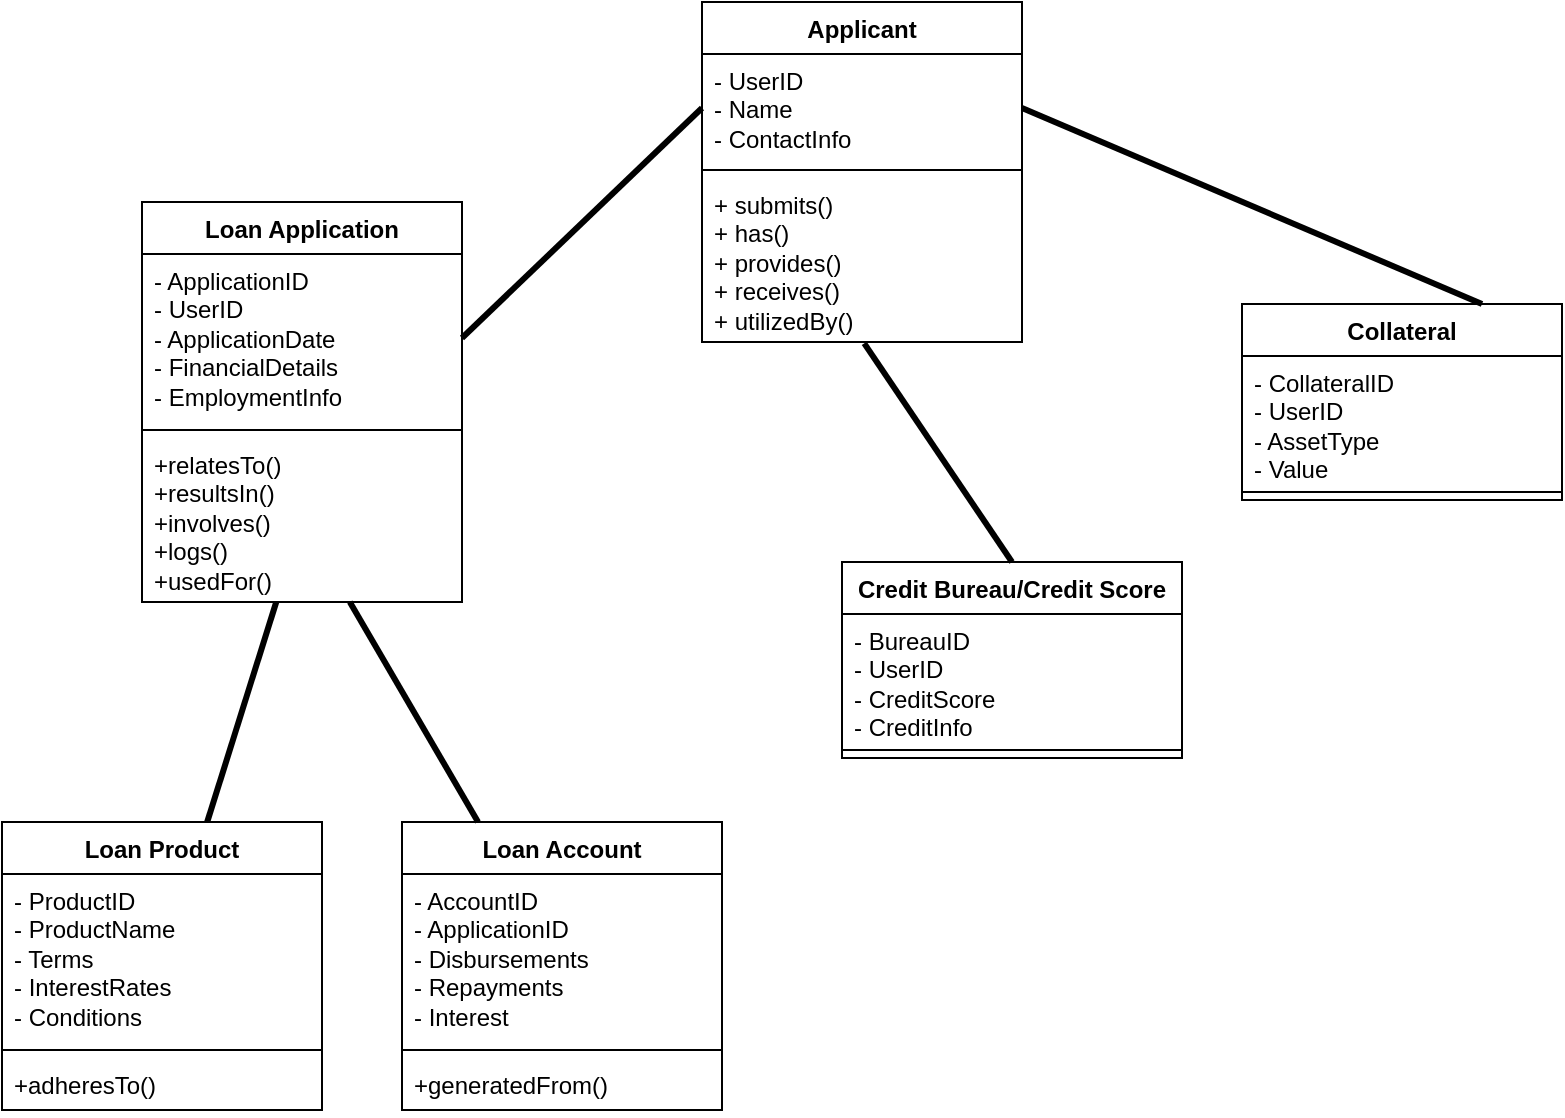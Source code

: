 <mxfile version="22.1.21" type="github">
  <diagram name="Page-1" id="Axn2CIzEHc4fK-vJH2pw">
    <mxGraphModel dx="1955" dy="586" grid="1" gridSize="10" guides="1" tooltips="1" connect="1" arrows="1" fold="1" page="1" pageScale="1" pageWidth="850" pageHeight="1100" math="0" shadow="0">
      <root>
        <mxCell id="0" />
        <mxCell id="1" parent="0" />
        <mxCell id="xN2n-bKby9P_NR_aKvXl-2" value="Loan Product" style="swimlane;fontStyle=1;align=center;verticalAlign=top;childLayout=stackLayout;horizontal=1;startSize=26;horizontalStack=0;resizeParent=1;resizeParentMax=0;resizeLast=0;collapsible=1;marginBottom=0;whiteSpace=wrap;html=1;" vertex="1" parent="1">
          <mxGeometry x="-20" y="430" width="160" height="144" as="geometry" />
        </mxCell>
        <mxCell id="xN2n-bKby9P_NR_aKvXl-3" value="- ProductID&lt;br&gt;- ProductName &lt;br&gt;- Terms&lt;br&gt;- InterestRates &lt;br&gt;- Conditions  " style="text;strokeColor=none;fillColor=none;align=left;verticalAlign=top;spacingLeft=4;spacingRight=4;overflow=hidden;rotatable=0;points=[[0,0.5],[1,0.5]];portConstraint=eastwest;whiteSpace=wrap;html=1;" vertex="1" parent="xN2n-bKby9P_NR_aKvXl-2">
          <mxGeometry y="26" width="160" height="84" as="geometry" />
        </mxCell>
        <mxCell id="xN2n-bKby9P_NR_aKvXl-4" value="" style="line;strokeWidth=1;fillColor=none;align=left;verticalAlign=middle;spacingTop=-1;spacingLeft=3;spacingRight=3;rotatable=0;labelPosition=right;points=[];portConstraint=eastwest;strokeColor=inherit;" vertex="1" parent="xN2n-bKby9P_NR_aKvXl-2">
          <mxGeometry y="110" width="160" height="8" as="geometry" />
        </mxCell>
        <mxCell id="xN2n-bKby9P_NR_aKvXl-5" value="+adheresTo() " style="text;strokeColor=none;fillColor=none;align=left;verticalAlign=top;spacingLeft=4;spacingRight=4;overflow=hidden;rotatable=0;points=[[0,0.5],[1,0.5]];portConstraint=eastwest;whiteSpace=wrap;html=1;" vertex="1" parent="xN2n-bKby9P_NR_aKvXl-2">
          <mxGeometry y="118" width="160" height="26" as="geometry" />
        </mxCell>
        <mxCell id="xN2n-bKby9P_NR_aKvXl-6" value="Collateral  " style="swimlane;fontStyle=1;align=center;verticalAlign=top;childLayout=stackLayout;horizontal=1;startSize=26;horizontalStack=0;resizeParent=1;resizeParentMax=0;resizeLast=0;collapsible=1;marginBottom=0;whiteSpace=wrap;html=1;" vertex="1" parent="1">
          <mxGeometry x="600" y="171" width="160" height="98" as="geometry" />
        </mxCell>
        <mxCell id="xN2n-bKby9P_NR_aKvXl-7" value=" - CollateralID&lt;br&gt;- UserID&lt;br&gt;- AssetType&lt;br&gt;- Value  " style="text;strokeColor=none;fillColor=none;align=left;verticalAlign=top;spacingLeft=4;spacingRight=4;overflow=hidden;rotatable=0;points=[[0,0.5],[1,0.5]];portConstraint=eastwest;whiteSpace=wrap;html=1;" vertex="1" parent="xN2n-bKby9P_NR_aKvXl-6">
          <mxGeometry y="26" width="160" height="64" as="geometry" />
        </mxCell>
        <mxCell id="xN2n-bKby9P_NR_aKvXl-8" value="" style="line;strokeWidth=1;fillColor=none;align=left;verticalAlign=middle;spacingTop=-1;spacingLeft=3;spacingRight=3;rotatable=0;labelPosition=right;points=[];portConstraint=eastwest;strokeColor=inherit;" vertex="1" parent="xN2n-bKby9P_NR_aKvXl-6">
          <mxGeometry y="90" width="160" height="8" as="geometry" />
        </mxCell>
        <mxCell id="xN2n-bKby9P_NR_aKvXl-10" value="Applicant" style="swimlane;fontStyle=1;align=center;verticalAlign=top;childLayout=stackLayout;horizontal=1;startSize=26;horizontalStack=0;resizeParent=1;resizeParentMax=0;resizeLast=0;collapsible=1;marginBottom=0;whiteSpace=wrap;html=1;" vertex="1" parent="1">
          <mxGeometry x="330" y="20" width="160" height="170" as="geometry" />
        </mxCell>
        <mxCell id="xN2n-bKby9P_NR_aKvXl-11" value="- UserID&lt;br&gt;- Name&lt;br&gt;- ContactInfo" style="text;strokeColor=none;fillColor=none;align=left;verticalAlign=top;spacingLeft=4;spacingRight=4;overflow=hidden;rotatable=0;points=[[0,0.5],[1,0.5]];portConstraint=eastwest;whiteSpace=wrap;html=1;" vertex="1" parent="xN2n-bKby9P_NR_aKvXl-10">
          <mxGeometry y="26" width="160" height="54" as="geometry" />
        </mxCell>
        <mxCell id="xN2n-bKby9P_NR_aKvXl-12" value="" style="line;strokeWidth=1;fillColor=none;align=left;verticalAlign=middle;spacingTop=-1;spacingLeft=3;spacingRight=3;rotatable=0;labelPosition=right;points=[];portConstraint=eastwest;strokeColor=inherit;" vertex="1" parent="xN2n-bKby9P_NR_aKvXl-10">
          <mxGeometry y="80" width="160" height="8" as="geometry" />
        </mxCell>
        <mxCell id="xN2n-bKby9P_NR_aKvXl-13" value="+&amp;nbsp;submits()&lt;br&gt;+ has()&lt;br&gt;+ provides()&lt;br&gt;+ receives()&lt;br&gt;+&amp;nbsp;utilizedBy()" style="text;strokeColor=none;fillColor=none;align=left;verticalAlign=top;spacingLeft=4;spacingRight=4;overflow=hidden;rotatable=0;points=[[0,0.5],[1,0.5]];portConstraint=eastwest;whiteSpace=wrap;html=1;" vertex="1" parent="xN2n-bKby9P_NR_aKvXl-10">
          <mxGeometry y="88" width="160" height="82" as="geometry" />
        </mxCell>
        <mxCell id="xN2n-bKby9P_NR_aKvXl-14" value=" Loan Application  " style="swimlane;fontStyle=1;align=center;verticalAlign=top;childLayout=stackLayout;horizontal=1;startSize=26;horizontalStack=0;resizeParent=1;resizeParentMax=0;resizeLast=0;collapsible=1;marginBottom=0;whiteSpace=wrap;html=1;" vertex="1" parent="1">
          <mxGeometry x="50" y="120" width="160" height="200" as="geometry" />
        </mxCell>
        <mxCell id="xN2n-bKby9P_NR_aKvXl-15" value=" - ApplicationID&amp;nbsp; &lt;br&gt;- UserID &lt;br&gt;- ApplicationDate&amp;nbsp;&lt;br&gt;- FinancialDetails&lt;br&gt;- EmploymentInfo " style="text;strokeColor=none;fillColor=none;align=left;verticalAlign=top;spacingLeft=4;spacingRight=4;overflow=hidden;rotatable=0;points=[[0,0.5],[1,0.5]];portConstraint=eastwest;whiteSpace=wrap;html=1;" vertex="1" parent="xN2n-bKby9P_NR_aKvXl-14">
          <mxGeometry y="26" width="160" height="84" as="geometry" />
        </mxCell>
        <mxCell id="xN2n-bKby9P_NR_aKvXl-16" value="" style="line;strokeWidth=1;fillColor=none;align=left;verticalAlign=middle;spacingTop=-1;spacingLeft=3;spacingRight=3;rotatable=0;labelPosition=right;points=[];portConstraint=eastwest;strokeColor=inherit;" vertex="1" parent="xN2n-bKby9P_NR_aKvXl-14">
          <mxGeometry y="110" width="160" height="8" as="geometry" />
        </mxCell>
        <mxCell id="xN2n-bKby9P_NR_aKvXl-17" value="+relatesTo()&lt;br&gt;+resultsIn()&lt;br&gt;+involves()&lt;br&gt;+logs()&lt;br&gt;+usedFor()  " style="text;strokeColor=none;fillColor=none;align=left;verticalAlign=top;spacingLeft=4;spacingRight=4;overflow=hidden;rotatable=0;points=[[0,0.5],[1,0.5]];portConstraint=eastwest;whiteSpace=wrap;html=1;" vertex="1" parent="xN2n-bKby9P_NR_aKvXl-14">
          <mxGeometry y="118" width="160" height="82" as="geometry" />
        </mxCell>
        <mxCell id="xN2n-bKby9P_NR_aKvXl-18" value="Loan Account  " style="swimlane;fontStyle=1;align=center;verticalAlign=top;childLayout=stackLayout;horizontal=1;startSize=26;horizontalStack=0;resizeParent=1;resizeParentMax=0;resizeLast=0;collapsible=1;marginBottom=0;whiteSpace=wrap;html=1;" vertex="1" parent="1">
          <mxGeometry x="180" y="430" width="160" height="144" as="geometry" />
        </mxCell>
        <mxCell id="xN2n-bKby9P_NR_aKvXl-19" value="- AccountID&lt;br&gt;- ApplicationID&lt;br&gt;- Disbursements&lt;br&gt;- Repayments&lt;br&gt;- Interest      " style="text;strokeColor=none;fillColor=none;align=left;verticalAlign=top;spacingLeft=4;spacingRight=4;overflow=hidden;rotatable=0;points=[[0,0.5],[1,0.5]];portConstraint=eastwest;whiteSpace=wrap;html=1;" vertex="1" parent="xN2n-bKby9P_NR_aKvXl-18">
          <mxGeometry y="26" width="160" height="84" as="geometry" />
        </mxCell>
        <mxCell id="xN2n-bKby9P_NR_aKvXl-20" value="" style="line;strokeWidth=1;fillColor=none;align=left;verticalAlign=middle;spacingTop=-1;spacingLeft=3;spacingRight=3;rotatable=0;labelPosition=right;points=[];portConstraint=eastwest;strokeColor=inherit;" vertex="1" parent="xN2n-bKby9P_NR_aKvXl-18">
          <mxGeometry y="110" width="160" height="8" as="geometry" />
        </mxCell>
        <mxCell id="xN2n-bKby9P_NR_aKvXl-21" value="+generatedFrom()" style="text;strokeColor=none;fillColor=none;align=left;verticalAlign=top;spacingLeft=4;spacingRight=4;overflow=hidden;rotatable=0;points=[[0,0.5],[1,0.5]];portConstraint=eastwest;whiteSpace=wrap;html=1;" vertex="1" parent="xN2n-bKby9P_NR_aKvXl-18">
          <mxGeometry y="118" width="160" height="26" as="geometry" />
        </mxCell>
        <mxCell id="xN2n-bKby9P_NR_aKvXl-22" value="Credit Bureau/Credit Score" style="swimlane;fontStyle=1;align=center;verticalAlign=top;childLayout=stackLayout;horizontal=1;startSize=26;horizontalStack=0;resizeParent=1;resizeParentMax=0;resizeLast=0;collapsible=1;marginBottom=0;whiteSpace=wrap;html=1;" vertex="1" parent="1">
          <mxGeometry x="400" y="300" width="170" height="98" as="geometry" />
        </mxCell>
        <mxCell id="xN2n-bKby9P_NR_aKvXl-23" value="- BureauID&lt;br&gt;- UserID&lt;br&gt;- CreditScore&lt;br&gt;- CreditInfo  " style="text;strokeColor=none;fillColor=none;align=left;verticalAlign=top;spacingLeft=4;spacingRight=4;overflow=hidden;rotatable=0;points=[[0,0.5],[1,0.5]];portConstraint=eastwest;whiteSpace=wrap;html=1;" vertex="1" parent="xN2n-bKby9P_NR_aKvXl-22">
          <mxGeometry y="26" width="170" height="64" as="geometry" />
        </mxCell>
        <mxCell id="xN2n-bKby9P_NR_aKvXl-24" value="" style="line;strokeWidth=1;fillColor=none;align=left;verticalAlign=middle;spacingTop=-1;spacingLeft=3;spacingRight=3;rotatable=0;labelPosition=right;points=[];portConstraint=eastwest;strokeColor=inherit;" vertex="1" parent="xN2n-bKby9P_NR_aKvXl-22">
          <mxGeometry y="90" width="170" height="8" as="geometry" />
        </mxCell>
        <mxCell id="xN2n-bKby9P_NR_aKvXl-26" value="" style="endArrow=none;startArrow=none;endFill=0;startFill=0;endSize=8;html=1;verticalAlign=bottom;labelBackgroundColor=none;strokeWidth=3;rounded=0;entryX=0;entryY=0.5;entryDx=0;entryDy=0;exitX=1;exitY=0.5;exitDx=0;exitDy=0;" edge="1" parent="1" source="xN2n-bKby9P_NR_aKvXl-15" target="xN2n-bKby9P_NR_aKvXl-11">
          <mxGeometry width="160" relative="1" as="geometry">
            <mxPoint x="240" y="180" as="sourcePoint" />
            <mxPoint x="400" y="180" as="targetPoint" />
          </mxGeometry>
        </mxCell>
        <mxCell id="xN2n-bKby9P_NR_aKvXl-27" value="" style="endArrow=none;startArrow=none;endFill=0;startFill=0;endSize=8;html=1;verticalAlign=bottom;labelBackgroundColor=none;strokeWidth=3;rounded=0;exitX=0.5;exitY=0;exitDx=0;exitDy=0;entryX=0.507;entryY=1.008;entryDx=0;entryDy=0;entryPerimeter=0;" edge="1" parent="1" source="xN2n-bKby9P_NR_aKvXl-22" target="xN2n-bKby9P_NR_aKvXl-13">
          <mxGeometry width="160" relative="1" as="geometry">
            <mxPoint x="450" y="240" as="sourcePoint" />
            <mxPoint x="610" y="240" as="targetPoint" />
          </mxGeometry>
        </mxCell>
        <mxCell id="xN2n-bKby9P_NR_aKvXl-28" value="" style="endArrow=none;startArrow=none;endFill=0;startFill=0;endSize=8;html=1;verticalAlign=bottom;labelBackgroundColor=none;strokeWidth=3;rounded=0;exitX=0.75;exitY=0;exitDx=0;exitDy=0;entryX=1;entryY=0.5;entryDx=0;entryDy=0;" edge="1" parent="1" source="xN2n-bKby9P_NR_aKvXl-6" target="xN2n-bKby9P_NR_aKvXl-11">
          <mxGeometry width="160" relative="1" as="geometry">
            <mxPoint x="450" y="240" as="sourcePoint" />
            <mxPoint x="610" y="240" as="targetPoint" />
          </mxGeometry>
        </mxCell>
        <mxCell id="xN2n-bKby9P_NR_aKvXl-29" value="" style="endArrow=none;startArrow=none;endFill=0;startFill=0;endSize=8;html=1;verticalAlign=bottom;labelBackgroundColor=none;strokeWidth=3;rounded=0;" edge="1" parent="1" source="xN2n-bKby9P_NR_aKvXl-17" target="xN2n-bKby9P_NR_aKvXl-2">
          <mxGeometry width="160" relative="1" as="geometry">
            <mxPoint x="140" y="380" as="sourcePoint" />
            <mxPoint x="300" y="380" as="targetPoint" />
          </mxGeometry>
        </mxCell>
        <mxCell id="xN2n-bKby9P_NR_aKvXl-30" value="" style="endArrow=none;startArrow=none;endFill=0;startFill=0;endSize=8;html=1;verticalAlign=bottom;labelBackgroundColor=none;strokeWidth=3;rounded=0;" edge="1" parent="1" source="xN2n-bKby9P_NR_aKvXl-17" target="xN2n-bKby9P_NR_aKvXl-18">
          <mxGeometry width="160" relative="1" as="geometry">
            <mxPoint x="210" y="370" as="sourcePoint" />
            <mxPoint x="370" y="370" as="targetPoint" />
          </mxGeometry>
        </mxCell>
      </root>
    </mxGraphModel>
  </diagram>
</mxfile>

